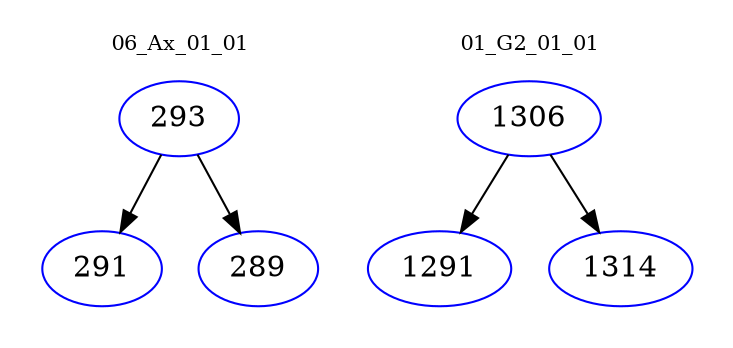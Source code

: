 digraph{
subgraph cluster_0 {
color = white
label = "06_Ax_01_01";
fontsize=10;
T0_293 [label="293", color="blue"]
T0_293 -> T0_291 [color="black"]
T0_291 [label="291", color="blue"]
T0_293 -> T0_289 [color="black"]
T0_289 [label="289", color="blue"]
}
subgraph cluster_1 {
color = white
label = "01_G2_01_01";
fontsize=10;
T1_1306 [label="1306", color="blue"]
T1_1306 -> T1_1291 [color="black"]
T1_1291 [label="1291", color="blue"]
T1_1306 -> T1_1314 [color="black"]
T1_1314 [label="1314", color="blue"]
}
}
